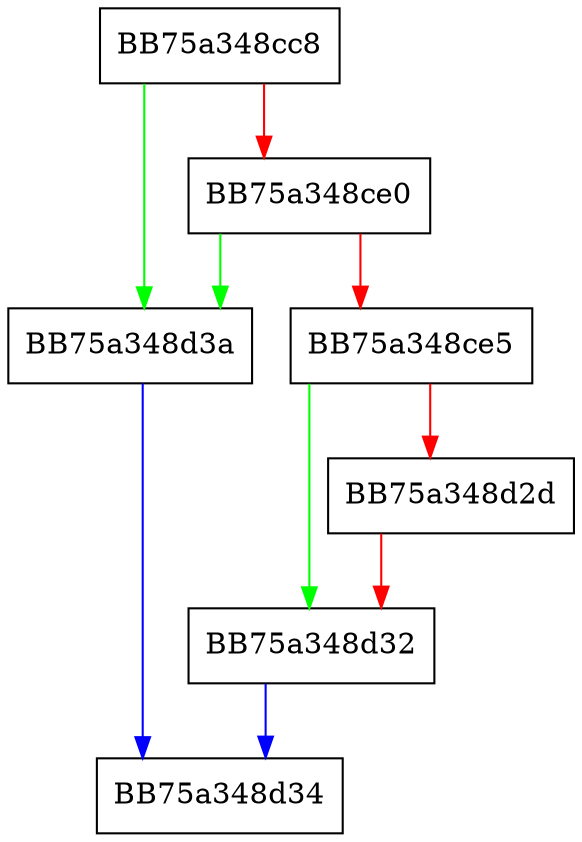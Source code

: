 digraph Commit {
  node [shape="box"];
  graph [splines=ortho];
  BB75a348cc8 -> BB75a348d3a [color="green"];
  BB75a348cc8 -> BB75a348ce0 [color="red"];
  BB75a348ce0 -> BB75a348d3a [color="green"];
  BB75a348ce0 -> BB75a348ce5 [color="red"];
  BB75a348ce5 -> BB75a348d32 [color="green"];
  BB75a348ce5 -> BB75a348d2d [color="red"];
  BB75a348d2d -> BB75a348d32 [color="red"];
  BB75a348d32 -> BB75a348d34 [color="blue"];
  BB75a348d3a -> BB75a348d34 [color="blue"];
}
